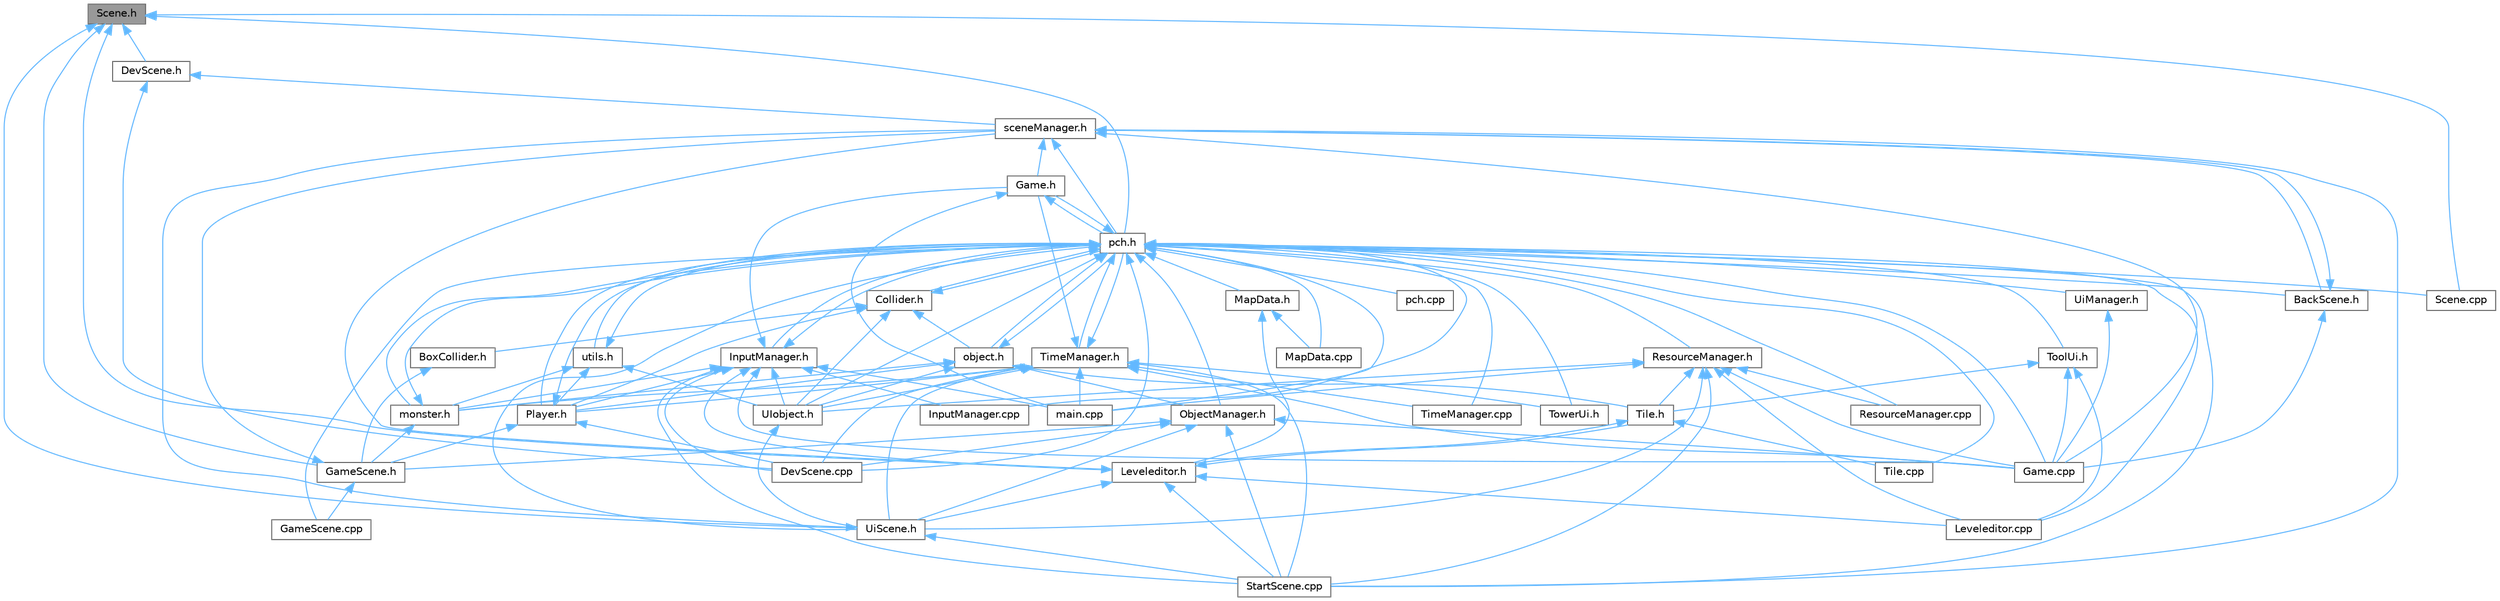 digraph "Scene.h"
{
 // LATEX_PDF_SIZE
  bgcolor="transparent";
  edge [fontname=Helvetica,fontsize=10,labelfontname=Helvetica,labelfontsize=10];
  node [fontname=Helvetica,fontsize=10,shape=box,height=0.2,width=0.4];
  Node1 [id="Node000001",label="Scene.h",height=0.2,width=0.4,color="gray40", fillcolor="grey60", style="filled", fontcolor="black",tooltip=" "];
  Node1 -> Node2 [id="edge1_Node000001_Node000002",dir="back",color="steelblue1",style="solid",tooltip=" "];
  Node2 [id="Node000002",label="DevScene.h",height=0.2,width=0.4,color="grey40", fillcolor="white", style="filled",URL="$_dev_scene_8h.html",tooltip=" "];
  Node2 -> Node3 [id="edge2_Node000002_Node000003",dir="back",color="steelblue1",style="solid",tooltip=" "];
  Node3 [id="Node000003",label="DevScene.cpp",height=0.2,width=0.4,color="grey40", fillcolor="white", style="filled",URL="$_dev_scene_8cpp.html",tooltip=" "];
  Node2 -> Node4 [id="edge3_Node000002_Node000004",dir="back",color="steelblue1",style="solid",tooltip=" "];
  Node4 [id="Node000004",label="sceneManager.h",height=0.2,width=0.4,color="grey40", fillcolor="white", style="filled",URL="$scene_manager_8h.html",tooltip=" "];
  Node4 -> Node5 [id="edge4_Node000004_Node000005",dir="back",color="steelblue1",style="solid",tooltip=" "];
  Node5 [id="Node000005",label="BackScene.h",height=0.2,width=0.4,color="grey40", fillcolor="white", style="filled",URL="$_back_scene_8h.html",tooltip=" "];
  Node5 -> Node6 [id="edge5_Node000005_Node000006",dir="back",color="steelblue1",style="solid",tooltip=" "];
  Node6 [id="Node000006",label="Game.cpp",height=0.2,width=0.4,color="grey40", fillcolor="white", style="filled",URL="$_game_8cpp.html",tooltip=" "];
  Node5 -> Node4 [id="edge6_Node000005_Node000004",dir="back",color="steelblue1",style="solid",tooltip=" "];
  Node4 -> Node6 [id="edge7_Node000004_Node000006",dir="back",color="steelblue1",style="solid",tooltip=" "];
  Node4 -> Node7 [id="edge8_Node000004_Node000007",dir="back",color="steelblue1",style="solid",tooltip=" "];
  Node7 [id="Node000007",label="Game.h",height=0.2,width=0.4,color="grey40", fillcolor="white", style="filled",URL="$_game_8h.html",tooltip=" "];
  Node7 -> Node8 [id="edge9_Node000007_Node000008",dir="back",color="steelblue1",style="solid",tooltip=" "];
  Node8 [id="Node000008",label="main.cpp",height=0.2,width=0.4,color="grey40", fillcolor="white", style="filled",URL="$main_8cpp.html",tooltip=" "];
  Node7 -> Node9 [id="edge10_Node000007_Node000009",dir="back",color="steelblue1",style="solid",tooltip=" "];
  Node9 [id="Node000009",label="pch.h",height=0.2,width=0.4,color="grey40", fillcolor="white", style="filled",URL="$pch_8h.html",tooltip=" "];
  Node9 -> Node5 [id="edge11_Node000009_Node000005",dir="back",color="steelblue1",style="solid",tooltip=" "];
  Node9 -> Node10 [id="edge12_Node000009_Node000010",dir="back",color="steelblue1",style="solid",tooltip=" "];
  Node10 [id="Node000010",label="Collider.h",height=0.2,width=0.4,color="grey40", fillcolor="white", style="filled",URL="$_collider_8h.html",tooltip=" "];
  Node10 -> Node11 [id="edge13_Node000010_Node000011",dir="back",color="steelblue1",style="solid",tooltip=" "];
  Node11 [id="Node000011",label="BoxCollider.h",height=0.2,width=0.4,color="grey40", fillcolor="white", style="filled",URL="$_box_collider_8h.html",tooltip=" "];
  Node11 -> Node12 [id="edge14_Node000011_Node000012",dir="back",color="steelblue1",style="solid",tooltip=" "];
  Node12 [id="Node000012",label="GameScene.h",height=0.2,width=0.4,color="grey40", fillcolor="white", style="filled",URL="$_game_scene_8h.html",tooltip=" "];
  Node12 -> Node13 [id="edge15_Node000012_Node000013",dir="back",color="steelblue1",style="solid",tooltip=" "];
  Node13 [id="Node000013",label="GameScene.cpp",height=0.2,width=0.4,color="grey40", fillcolor="white", style="filled",URL="$_game_scene_8cpp.html",tooltip=" "];
  Node12 -> Node4 [id="edge16_Node000012_Node000004",dir="back",color="steelblue1",style="solid",tooltip=" "];
  Node10 -> Node14 [id="edge17_Node000010_Node000014",dir="back",color="steelblue1",style="solid",tooltip=" "];
  Node14 [id="Node000014",label="Player.h",height=0.2,width=0.4,color="grey40", fillcolor="white", style="filled",URL="$_player_8h.html",tooltip=" "];
  Node14 -> Node3 [id="edge18_Node000014_Node000003",dir="back",color="steelblue1",style="solid",tooltip=" "];
  Node14 -> Node12 [id="edge19_Node000014_Node000012",dir="back",color="steelblue1",style="solid",tooltip=" "];
  Node14 -> Node9 [id="edge20_Node000014_Node000009",dir="back",color="steelblue1",style="solid",tooltip=" "];
  Node10 -> Node15 [id="edge21_Node000010_Node000015",dir="back",color="steelblue1",style="solid",tooltip=" "];
  Node15 [id="Node000015",label="UIobject.h",height=0.2,width=0.4,color="grey40", fillcolor="white", style="filled",URL="$_u_iobject_8h.html",tooltip=" "];
  Node15 -> Node16 [id="edge22_Node000015_Node000016",dir="back",color="steelblue1",style="solid",tooltip=" "];
  Node16 [id="Node000016",label="UiScene.h",height=0.2,width=0.4,color="grey40", fillcolor="white", style="filled",URL="$_ui_scene_8h.html",tooltip=" "];
  Node16 -> Node17 [id="edge23_Node000016_Node000017",dir="back",color="steelblue1",style="solid",tooltip=" "];
  Node17 [id="Node000017",label="StartScene.cpp",height=0.2,width=0.4,color="grey40", fillcolor="white", style="filled",URL="$_start_scene_8cpp.html",tooltip=" "];
  Node16 -> Node4 [id="edge24_Node000016_Node000004",dir="back",color="steelblue1",style="solid",tooltip=" "];
  Node10 -> Node18 [id="edge25_Node000010_Node000018",dir="back",color="steelblue1",style="solid",tooltip=" "];
  Node18 [id="Node000018",label="object.h",height=0.2,width=0.4,color="grey40", fillcolor="white", style="filled",URL="$object_8h.html",tooltip=" "];
  Node18 -> Node19 [id="edge26_Node000018_Node000019",dir="back",color="steelblue1",style="solid",tooltip=" "];
  Node19 [id="Node000019",label="ObjectManager.h",height=0.2,width=0.4,color="grey40", fillcolor="white", style="filled",URL="$_object_manager_8h.html",tooltip=" "];
  Node19 -> Node3 [id="edge27_Node000019_Node000003",dir="back",color="steelblue1",style="solid",tooltip=" "];
  Node19 -> Node6 [id="edge28_Node000019_Node000006",dir="back",color="steelblue1",style="solid",tooltip=" "];
  Node19 -> Node12 [id="edge29_Node000019_Node000012",dir="back",color="steelblue1",style="solid",tooltip=" "];
  Node19 -> Node17 [id="edge30_Node000019_Node000017",dir="back",color="steelblue1",style="solid",tooltip=" "];
  Node19 -> Node16 [id="edge31_Node000019_Node000016",dir="back",color="steelblue1",style="solid",tooltip=" "];
  Node18 -> Node14 [id="edge32_Node000018_Node000014",dir="back",color="steelblue1",style="solid",tooltip=" "];
  Node18 -> Node20 [id="edge33_Node000018_Node000020",dir="back",color="steelblue1",style="solid",tooltip=" "];
  Node20 [id="Node000020",label="Tile.h",height=0.2,width=0.4,color="grey40", fillcolor="white", style="filled",URL="$_tile_8h.html",tooltip=" "];
  Node20 -> Node21 [id="edge34_Node000020_Node000021",dir="back",color="steelblue1",style="solid",tooltip=" "];
  Node21 [id="Node000021",label="Leveleditor.h",height=0.2,width=0.4,color="grey40", fillcolor="white", style="filled",URL="$_leveleditor_8h.html",tooltip=" "];
  Node21 -> Node22 [id="edge35_Node000021_Node000022",dir="back",color="steelblue1",style="solid",tooltip=" "];
  Node22 [id="Node000022",label="Leveleditor.cpp",height=0.2,width=0.4,color="grey40", fillcolor="white", style="filled",URL="$_leveleditor_8cpp.html",tooltip=" "];
  Node21 -> Node17 [id="edge36_Node000021_Node000017",dir="back",color="steelblue1",style="solid",tooltip=" "];
  Node21 -> Node20 [id="edge37_Node000021_Node000020",dir="back",color="steelblue1",style="solid",tooltip=" "];
  Node21 -> Node16 [id="edge38_Node000021_Node000016",dir="back",color="steelblue1",style="solid",tooltip=" "];
  Node21 -> Node4 [id="edge39_Node000021_Node000004",dir="back",color="steelblue1",style="solid",tooltip=" "];
  Node20 -> Node23 [id="edge40_Node000020_Node000023",dir="back",color="steelblue1",style="solid",tooltip=" "];
  Node23 [id="Node000023",label="Tile.cpp",height=0.2,width=0.4,color="grey40", fillcolor="white", style="filled",URL="$_tile_8cpp.html",tooltip=" "];
  Node18 -> Node15 [id="edge41_Node000018_Node000015",dir="back",color="steelblue1",style="solid",tooltip=" "];
  Node18 -> Node24 [id="edge42_Node000018_Node000024",dir="back",color="steelblue1",style="solid",tooltip=" "];
  Node24 [id="Node000024",label="monster.h",height=0.2,width=0.4,color="grey40", fillcolor="white", style="filled",URL="$monster_8h.html",tooltip=" "];
  Node24 -> Node12 [id="edge43_Node000024_Node000012",dir="back",color="steelblue1",style="solid",tooltip=" "];
  Node24 -> Node9 [id="edge44_Node000024_Node000009",dir="back",color="steelblue1",style="solid",tooltip=" "];
  Node18 -> Node9 [id="edge45_Node000018_Node000009",dir="back",color="steelblue1",style="solid",tooltip=" "];
  Node10 -> Node9 [id="edge46_Node000010_Node000009",dir="back",color="steelblue1",style="solid",tooltip=" "];
  Node9 -> Node3 [id="edge47_Node000009_Node000003",dir="back",color="steelblue1",style="solid",tooltip=" "];
  Node9 -> Node6 [id="edge48_Node000009_Node000006",dir="back",color="steelblue1",style="solid",tooltip=" "];
  Node9 -> Node7 [id="edge49_Node000009_Node000007",dir="back",color="steelblue1",style="solid",tooltip=" "];
  Node9 -> Node13 [id="edge50_Node000009_Node000013",dir="back",color="steelblue1",style="solid",tooltip=" "];
  Node9 -> Node25 [id="edge51_Node000009_Node000025",dir="back",color="steelblue1",style="solid",tooltip=" "];
  Node25 [id="Node000025",label="InputManager.cpp",height=0.2,width=0.4,color="grey40", fillcolor="white", style="filled",URL="$_input_manager_8cpp.html",tooltip=" "];
  Node9 -> Node26 [id="edge52_Node000009_Node000026",dir="back",color="steelblue1",style="solid",tooltip=" "];
  Node26 [id="Node000026",label="InputManager.h",height=0.2,width=0.4,color="grey40", fillcolor="white", style="filled",URL="$_input_manager_8h.html",tooltip=" "];
  Node26 -> Node3 [id="edge53_Node000026_Node000003",dir="back",color="steelblue1",style="solid",tooltip=" "];
  Node26 -> Node6 [id="edge54_Node000026_Node000006",dir="back",color="steelblue1",style="solid",tooltip=" "];
  Node26 -> Node7 [id="edge55_Node000026_Node000007",dir="back",color="steelblue1",style="solid",tooltip=" "];
  Node26 -> Node25 [id="edge56_Node000026_Node000025",dir="back",color="steelblue1",style="solid",tooltip=" "];
  Node26 -> Node21 [id="edge57_Node000026_Node000021",dir="back",color="steelblue1",style="solid",tooltip=" "];
  Node26 -> Node14 [id="edge58_Node000026_Node000014",dir="back",color="steelblue1",style="solid",tooltip=" "];
  Node26 -> Node17 [id="edge59_Node000026_Node000017",dir="back",color="steelblue1",style="solid",tooltip=" "];
  Node26 -> Node15 [id="edge60_Node000026_Node000015",dir="back",color="steelblue1",style="solid",tooltip=" "];
  Node26 -> Node8 [id="edge61_Node000026_Node000008",dir="back",color="steelblue1",style="solid",tooltip=" "];
  Node26 -> Node24 [id="edge62_Node000026_Node000024",dir="back",color="steelblue1",style="solid",tooltip=" "];
  Node26 -> Node9 [id="edge63_Node000026_Node000009",dir="back",color="steelblue1",style="solid",tooltip=" "];
  Node9 -> Node22 [id="edge64_Node000009_Node000022",dir="back",color="steelblue1",style="solid",tooltip=" "];
  Node9 -> Node27 [id="edge65_Node000009_Node000027",dir="back",color="steelblue1",style="solid",tooltip=" "];
  Node27 [id="Node000027",label="MapData.cpp",height=0.2,width=0.4,color="grey40", fillcolor="white", style="filled",URL="$_map_data_8cpp.html",tooltip=" "];
  Node9 -> Node28 [id="edge66_Node000009_Node000028",dir="back",color="steelblue1",style="solid",tooltip=" "];
  Node28 [id="Node000028",label="MapData.h",height=0.2,width=0.4,color="grey40", fillcolor="white", style="filled",URL="$_map_data_8h.html",tooltip=" "];
  Node28 -> Node21 [id="edge67_Node000028_Node000021",dir="back",color="steelblue1",style="solid",tooltip=" "];
  Node28 -> Node27 [id="edge68_Node000028_Node000027",dir="back",color="steelblue1",style="solid",tooltip=" "];
  Node9 -> Node19 [id="edge69_Node000009_Node000019",dir="back",color="steelblue1",style="solid",tooltip=" "];
  Node9 -> Node14 [id="edge70_Node000009_Node000014",dir="back",color="steelblue1",style="solid",tooltip=" "];
  Node9 -> Node29 [id="edge71_Node000009_Node000029",dir="back",color="steelblue1",style="solid",tooltip=" "];
  Node29 [id="Node000029",label="ResourceManager.cpp",height=0.2,width=0.4,color="grey40", fillcolor="white", style="filled",URL="$_resource_manager_8cpp.html",tooltip=" "];
  Node9 -> Node30 [id="edge72_Node000009_Node000030",dir="back",color="steelblue1",style="solid",tooltip=" "];
  Node30 [id="Node000030",label="ResourceManager.h",height=0.2,width=0.4,color="grey40", fillcolor="white", style="filled",URL="$_resource_manager_8h.html",tooltip=" "];
  Node30 -> Node6 [id="edge73_Node000030_Node000006",dir="back",color="steelblue1",style="solid",tooltip=" "];
  Node30 -> Node22 [id="edge74_Node000030_Node000022",dir="back",color="steelblue1",style="solid",tooltip=" "];
  Node30 -> Node29 [id="edge75_Node000030_Node000029",dir="back",color="steelblue1",style="solid",tooltip=" "];
  Node30 -> Node17 [id="edge76_Node000030_Node000017",dir="back",color="steelblue1",style="solid",tooltip=" "];
  Node30 -> Node20 [id="edge77_Node000030_Node000020",dir="back",color="steelblue1",style="solid",tooltip=" "];
  Node30 -> Node15 [id="edge78_Node000030_Node000015",dir="back",color="steelblue1",style="solid",tooltip=" "];
  Node30 -> Node16 [id="edge79_Node000030_Node000016",dir="back",color="steelblue1",style="solid",tooltip=" "];
  Node30 -> Node8 [id="edge80_Node000030_Node000008",dir="back",color="steelblue1",style="solid",tooltip=" "];
  Node9 -> Node31 [id="edge81_Node000009_Node000031",dir="back",color="steelblue1",style="solid",tooltip=" "];
  Node31 [id="Node000031",label="Scene.cpp",height=0.2,width=0.4,color="grey40", fillcolor="white", style="filled",URL="$_scene_8cpp.html",tooltip=" "];
  Node9 -> Node17 [id="edge82_Node000009_Node000017",dir="back",color="steelblue1",style="solid",tooltip=" "];
  Node9 -> Node23 [id="edge83_Node000009_Node000023",dir="back",color="steelblue1",style="solid",tooltip=" "];
  Node9 -> Node32 [id="edge84_Node000009_Node000032",dir="back",color="steelblue1",style="solid",tooltip=" "];
  Node32 [id="Node000032",label="TimeManager.cpp",height=0.2,width=0.4,color="grey40", fillcolor="white", style="filled",URL="$_time_manager_8cpp.html",tooltip=" "];
  Node9 -> Node33 [id="edge85_Node000009_Node000033",dir="back",color="steelblue1",style="solid",tooltip=" "];
  Node33 [id="Node000033",label="TimeManager.h",height=0.2,width=0.4,color="grey40", fillcolor="white", style="filled",URL="$_time_manager_8h.html",tooltip=" "];
  Node33 -> Node3 [id="edge86_Node000033_Node000003",dir="back",color="steelblue1",style="solid",tooltip=" "];
  Node33 -> Node6 [id="edge87_Node000033_Node000006",dir="back",color="steelblue1",style="solid",tooltip=" "];
  Node33 -> Node7 [id="edge88_Node000033_Node000007",dir="back",color="steelblue1",style="solid",tooltip=" "];
  Node33 -> Node14 [id="edge89_Node000033_Node000014",dir="back",color="steelblue1",style="solid",tooltip=" "];
  Node33 -> Node17 [id="edge90_Node000033_Node000017",dir="back",color="steelblue1",style="solid",tooltip=" "];
  Node33 -> Node32 [id="edge91_Node000033_Node000032",dir="back",color="steelblue1",style="solid",tooltip=" "];
  Node33 -> Node34 [id="edge92_Node000033_Node000034",dir="back",color="steelblue1",style="solid",tooltip=" "];
  Node34 [id="Node000034",label="TowerUi.h",height=0.2,width=0.4,color="grey40", fillcolor="white", style="filled",URL="$_tower_ui_8h.html",tooltip=" "];
  Node33 -> Node15 [id="edge93_Node000033_Node000015",dir="back",color="steelblue1",style="solid",tooltip=" "];
  Node33 -> Node16 [id="edge94_Node000033_Node000016",dir="back",color="steelblue1",style="solid",tooltip=" "];
  Node33 -> Node8 [id="edge95_Node000033_Node000008",dir="back",color="steelblue1",style="solid",tooltip=" "];
  Node33 -> Node24 [id="edge96_Node000033_Node000024",dir="back",color="steelblue1",style="solid",tooltip=" "];
  Node33 -> Node9 [id="edge97_Node000033_Node000009",dir="back",color="steelblue1",style="solid",tooltip=" "];
  Node9 -> Node35 [id="edge98_Node000009_Node000035",dir="back",color="steelblue1",style="solid",tooltip=" "];
  Node35 [id="Node000035",label="ToolUi.h",height=0.2,width=0.4,color="grey40", fillcolor="white", style="filled",URL="$_tool_ui_8h.html",tooltip=" "];
  Node35 -> Node6 [id="edge99_Node000035_Node000006",dir="back",color="steelblue1",style="solid",tooltip=" "];
  Node35 -> Node22 [id="edge100_Node000035_Node000022",dir="back",color="steelblue1",style="solid",tooltip=" "];
  Node35 -> Node20 [id="edge101_Node000035_Node000020",dir="back",color="steelblue1",style="solid",tooltip=" "];
  Node9 -> Node34 [id="edge102_Node000009_Node000034",dir="back",color="steelblue1",style="solid",tooltip=" "];
  Node9 -> Node15 [id="edge103_Node000009_Node000015",dir="back",color="steelblue1",style="solid",tooltip=" "];
  Node9 -> Node36 [id="edge104_Node000009_Node000036",dir="back",color="steelblue1",style="solid",tooltip=" "];
  Node36 [id="Node000036",label="UiManager.h",height=0.2,width=0.4,color="grey40", fillcolor="white", style="filled",URL="$_ui_manager_8h.html",tooltip=" "];
  Node36 -> Node6 [id="edge105_Node000036_Node000006",dir="back",color="steelblue1",style="solid",tooltip=" "];
  Node9 -> Node16 [id="edge106_Node000009_Node000016",dir="back",color="steelblue1",style="solid",tooltip=" "];
  Node9 -> Node8 [id="edge107_Node000009_Node000008",dir="back",color="steelblue1",style="solid",tooltip=" "];
  Node9 -> Node24 [id="edge108_Node000009_Node000024",dir="back",color="steelblue1",style="solid",tooltip=" "];
  Node9 -> Node18 [id="edge109_Node000009_Node000018",dir="back",color="steelblue1",style="solid",tooltip=" "];
  Node9 -> Node37 [id="edge110_Node000009_Node000037",dir="back",color="steelblue1",style="solid",tooltip=" "];
  Node37 [id="Node000037",label="pch.cpp",height=0.2,width=0.4,color="grey40", fillcolor="white", style="filled",URL="$pch_8cpp.html",tooltip=" "];
  Node9 -> Node38 [id="edge111_Node000009_Node000038",dir="back",color="steelblue1",style="solid",tooltip=" "];
  Node38 [id="Node000038",label="utils.h",height=0.2,width=0.4,color="grey40", fillcolor="white", style="filled",URL="$utils_8h.html",tooltip=" "];
  Node38 -> Node14 [id="edge112_Node000038_Node000014",dir="back",color="steelblue1",style="solid",tooltip=" "];
  Node38 -> Node15 [id="edge113_Node000038_Node000015",dir="back",color="steelblue1",style="solid",tooltip=" "];
  Node38 -> Node24 [id="edge114_Node000038_Node000024",dir="back",color="steelblue1",style="solid",tooltip=" "];
  Node38 -> Node9 [id="edge115_Node000038_Node000009",dir="back",color="steelblue1",style="solid",tooltip=" "];
  Node4 -> Node17 [id="edge116_Node000004_Node000017",dir="back",color="steelblue1",style="solid",tooltip=" "];
  Node4 -> Node9 [id="edge117_Node000004_Node000009",dir="back",color="steelblue1",style="solid",tooltip=" "];
  Node1 -> Node12 [id="edge118_Node000001_Node000012",dir="back",color="steelblue1",style="solid",tooltip=" "];
  Node1 -> Node21 [id="edge119_Node000001_Node000021",dir="back",color="steelblue1",style="solid",tooltip=" "];
  Node1 -> Node31 [id="edge120_Node000001_Node000031",dir="back",color="steelblue1",style="solid",tooltip=" "];
  Node1 -> Node16 [id="edge121_Node000001_Node000016",dir="back",color="steelblue1",style="solid",tooltip=" "];
  Node1 -> Node9 [id="edge122_Node000001_Node000009",dir="back",color="steelblue1",style="solid",tooltip=" "];
}
